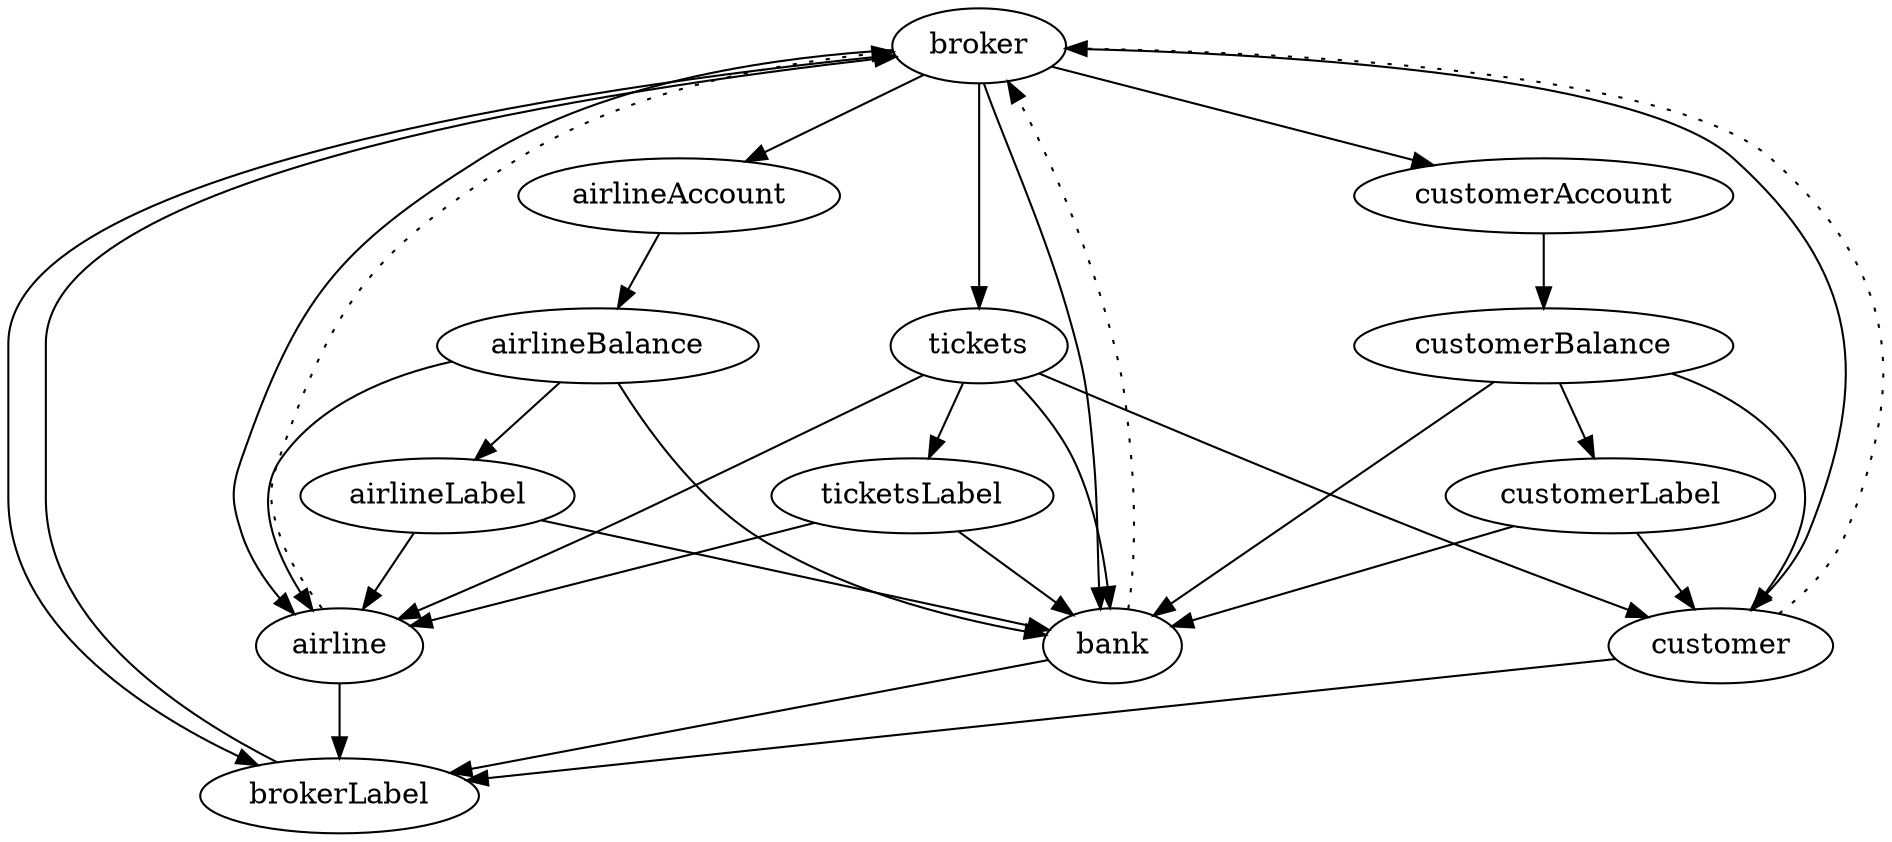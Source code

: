 digraph Objects {
	clusterrank=none;
	subgraph clusterBrokerCore {
		broker;
		bank;
		customer;
		airline;
		brokerLabel;
	}

	subgraph clusterBankCore {
		airlineBalance;
		airlineAccount;
		airlineLabel;

		customerBalance;
		customerAccount;
		customerLabel;
	}

	subgraph clusterAirlineCore {
		tickets;
		ticketsLabel;
	}

	broker -> brokerLabel     ;
	broker -> bank            ;
	broker -> customer        ;
	broker -> customerAccount ;
	broker -> airlineAccount  ;
	broker -> airline         ;
	broker -> tickets         ;

	bank -> brokerLabel       ;
	bank -> broker            [style=dotted];

	customer -> brokerLabel   ;
	customer -> broker        [style=dotted];

	airline  -> brokerLabel   ;
	airline  -> broker        [style=dotted];

	brokerLabel -> broker;


	airlineBalance -> airlineLabel ;
	airlineBalance -> bank         ;
	airlineBalance -> airline      ;

	airlineAccount -> airlineBalance ;

	airlineLabel   -> airline ;
	airlineLabel   -> bank    ;


	customerBalance -> customerLabel ;
	customerBalance -> bank          ;
	customerBalance -> customer      ;

	customerAccount -> customerBalance;

	customerLabel   -> customer ;
	customerLabel   -> bank     ;

	tickets -> ticketsLabel ;
	tickets -> bank         ;
	tickets -> airline      ;
	tickets -> customer     ;

	ticketsLabel -> bank    ;
	ticketsLabel -> airline ;
}
